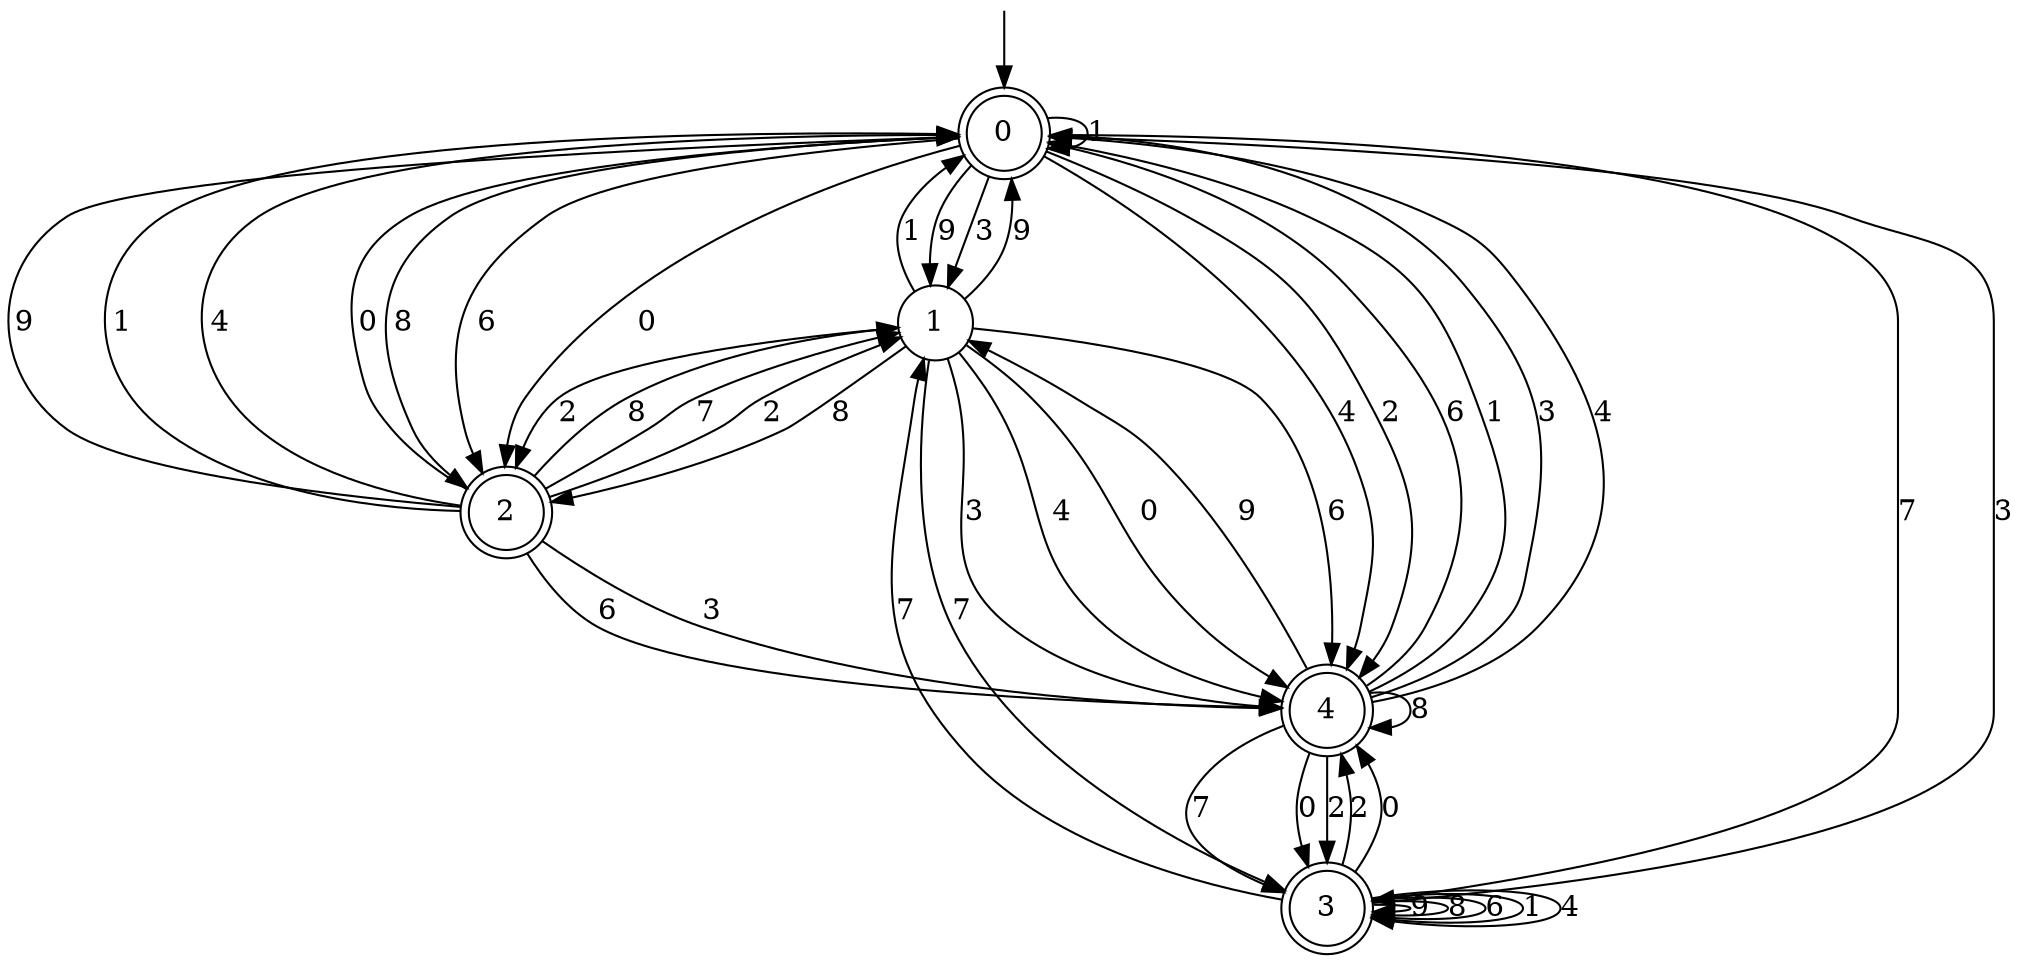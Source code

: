 digraph g {

	s0 [shape="doublecircle" label="0"];
	s1 [shape="circle" label="1"];
	s2 [shape="doublecircle" label="2"];
	s3 [shape="doublecircle" label="3"];
	s4 [shape="doublecircle" label="4"];
	s0 -> s1 [label="9"];
	s0 -> s2 [label="8"];
	s0 -> s3 [label="7"];
	s0 -> s2 [label="6"];
	s0 -> s0 [label="1"];
	s0 -> s1 [label="3"];
	s0 -> s4 [label="4"];
	s0 -> s4 [label="2"];
	s0 -> s2 [label="0"];
	s1 -> s0 [label="9"];
	s1 -> s2 [label="8"];
	s1 -> s3 [label="7"];
	s1 -> s4 [label="6"];
	s1 -> s0 [label="1"];
	s1 -> s4 [label="3"];
	s1 -> s4 [label="4"];
	s1 -> s2 [label="2"];
	s1 -> s4 [label="0"];
	s2 -> s0 [label="9"];
	s2 -> s1 [label="8"];
	s2 -> s1 [label="7"];
	s2 -> s4 [label="6"];
	s2 -> s0 [label="1"];
	s2 -> s4 [label="3"];
	s2 -> s0 [label="4"];
	s2 -> s1 [label="2"];
	s2 -> s0 [label="0"];
	s3 -> s3 [label="9"];
	s3 -> s3 [label="8"];
	s3 -> s1 [label="7"];
	s3 -> s3 [label="6"];
	s3 -> s3 [label="1"];
	s3 -> s0 [label="3"];
	s3 -> s3 [label="4"];
	s3 -> s4 [label="2"];
	s3 -> s4 [label="0"];
	s4 -> s1 [label="9"];
	s4 -> s4 [label="8"];
	s4 -> s3 [label="7"];
	s4 -> s0 [label="6"];
	s4 -> s0 [label="1"];
	s4 -> s0 [label="3"];
	s4 -> s0 [label="4"];
	s4 -> s3 [label="2"];
	s4 -> s3 [label="0"];

__start0 [label="" shape="none" width="0" height="0"];
__start0 -> s0;

}
